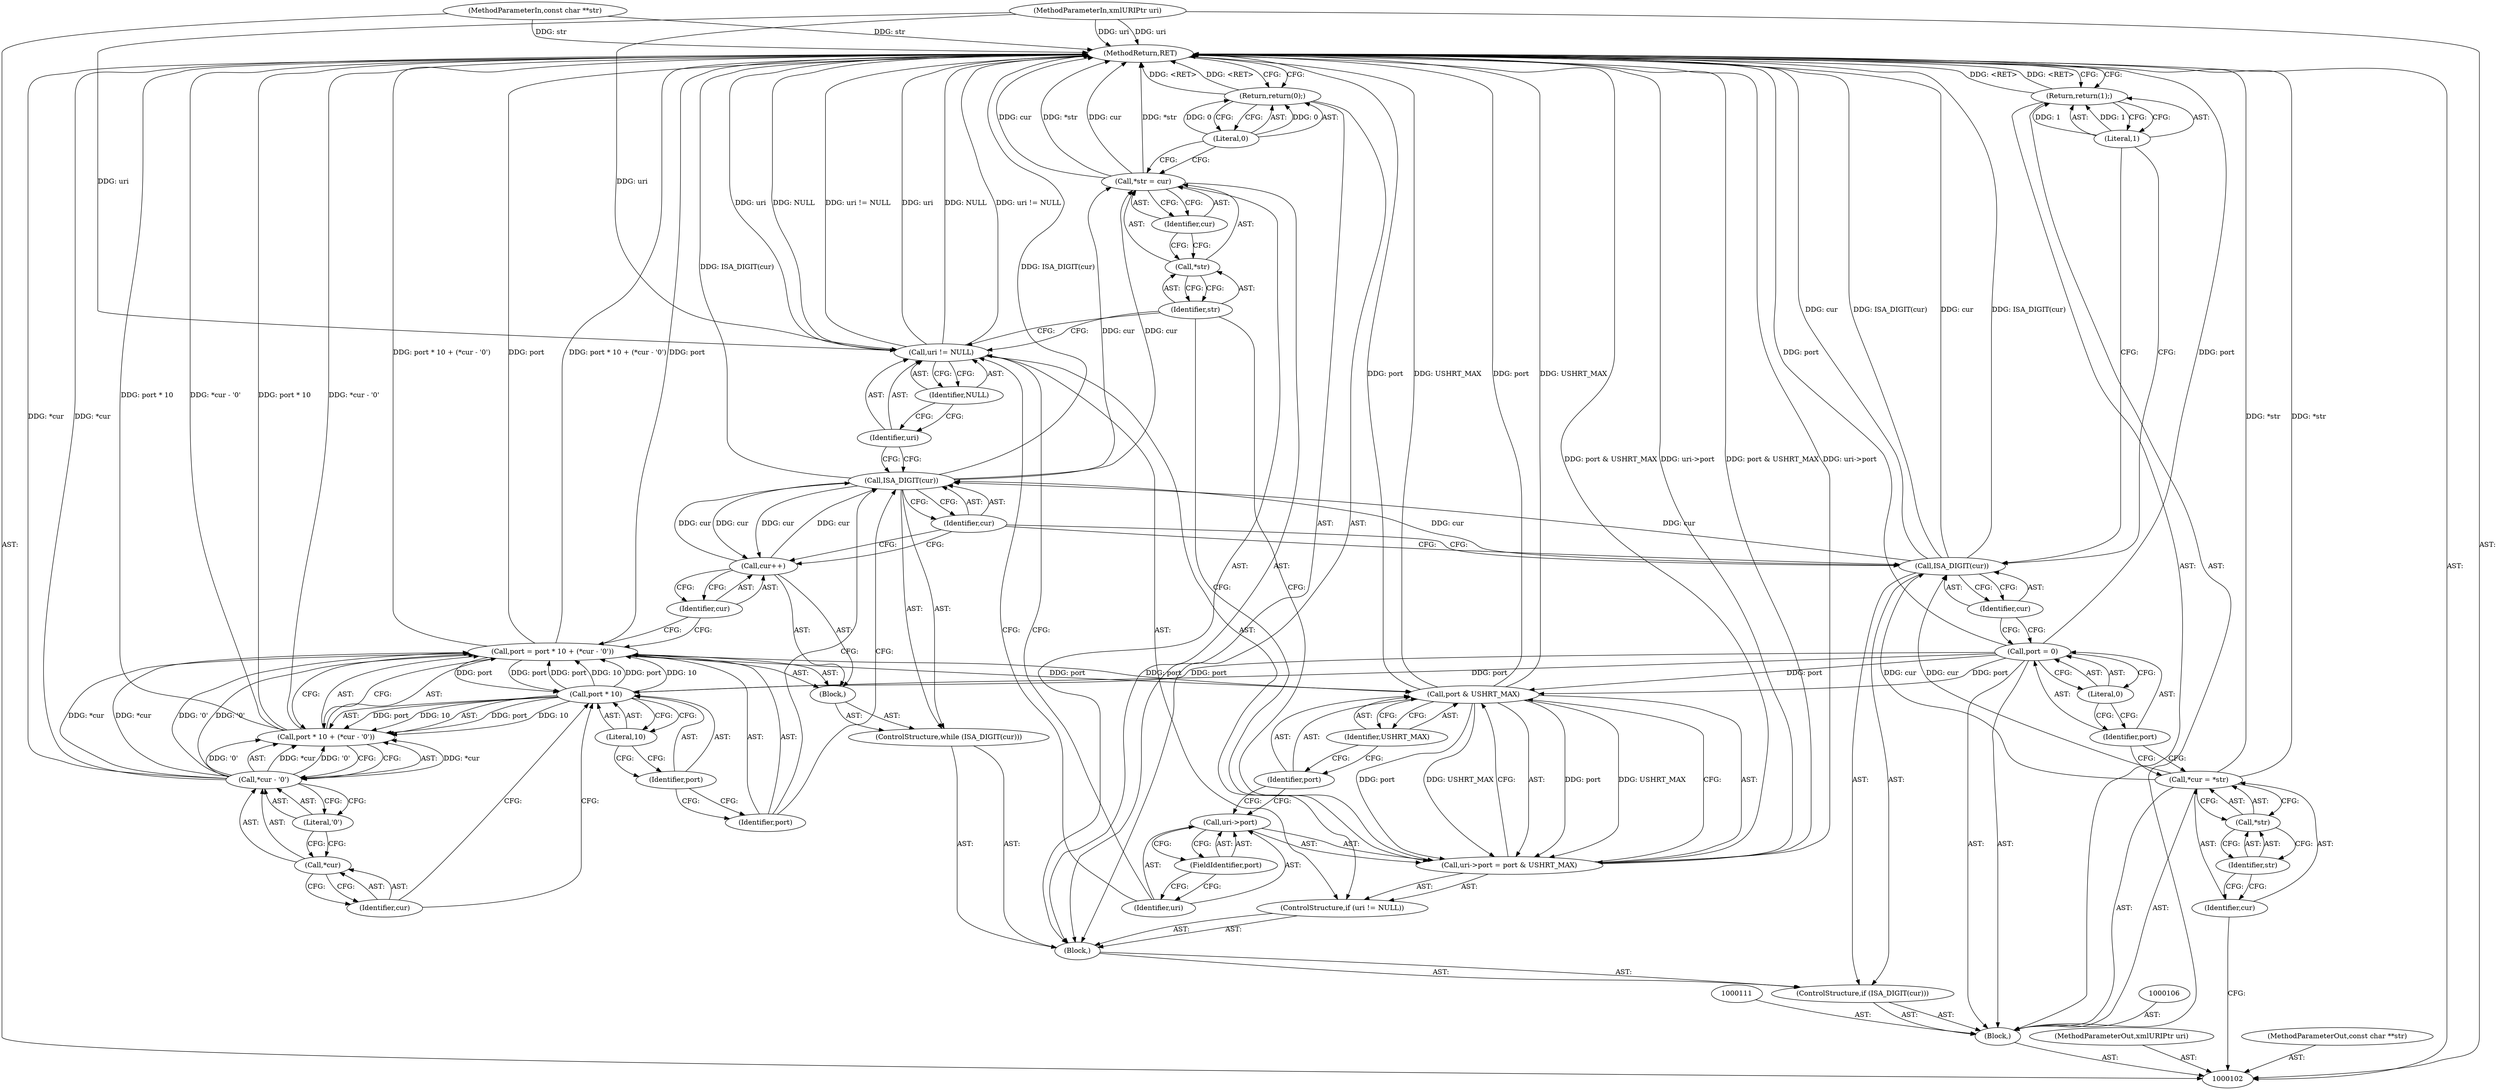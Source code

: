 digraph "0_Android_51e0cb2e5ec18eaf6fb331bc573ff27b743898f4" {
"1000154" [label="(MethodReturn,RET)"];
"1000103" [label="(MethodParameterIn,xmlURIPtr uri)"];
"1000211" [label="(MethodParameterOut,xmlURIPtr uri)"];
"1000104" [label="(MethodParameterIn,const char **str)"];
"1000212" [label="(MethodParameterOut,const char **str)"];
"1000133" [label="(Call,cur++)"];
"1000134" [label="(Identifier,cur)"];
"1000138" [label="(Identifier,NULL)"];
"1000135" [label="(ControlStructure,if (uri != NULL))"];
"1000136" [label="(Call,uri != NULL)"];
"1000137" [label="(Identifier,uri)"];
"1000142" [label="(FieldIdentifier,port)"];
"1000143" [label="(Call,port & USHRT_MAX)"];
"1000144" [label="(Identifier,port)"];
"1000145" [label="(Identifier,USHRT_MAX)"];
"1000139" [label="(Call,uri->port = port & USHRT_MAX)"];
"1000140" [label="(Call,uri->port)"];
"1000141" [label="(Identifier,uri)"];
"1000146" [label="(Call,*str = cur)"];
"1000147" [label="(Call,*str)"];
"1000148" [label="(Identifier,str)"];
"1000149" [label="(Identifier,cur)"];
"1000150" [label="(Return,return(0);)"];
"1000151" [label="(Literal,0)"];
"1000152" [label="(Return,return(1);)"];
"1000153" [label="(Literal,1)"];
"1000105" [label="(Block,)"];
"1000107" [label="(Call,*cur = *str)"];
"1000108" [label="(Identifier,cur)"];
"1000109" [label="(Call,*str)"];
"1000110" [label="(Identifier,str)"];
"1000112" [label="(Call,port = 0)"];
"1000113" [label="(Identifier,port)"];
"1000114" [label="(Literal,0)"];
"1000115" [label="(ControlStructure,if (ISA_DIGIT(cur)))"];
"1000117" [label="(Identifier,cur)"];
"1000118" [label="(Block,)"];
"1000116" [label="(Call,ISA_DIGIT(cur))"];
"1000119" [label="(ControlStructure,while (ISA_DIGIT(cur)))"];
"1000121" [label="(Identifier,cur)"];
"1000122" [label="(Block,)"];
"1000120" [label="(Call,ISA_DIGIT(cur))"];
"1000125" [label="(Call,port * 10 + (*cur - '0'))"];
"1000126" [label="(Call,port * 10)"];
"1000127" [label="(Identifier,port)"];
"1000128" [label="(Literal,10)"];
"1000129" [label="(Call,*cur - '0')"];
"1000130" [label="(Call,*cur)"];
"1000131" [label="(Identifier,cur)"];
"1000132" [label="(Literal,'0')"];
"1000123" [label="(Call,port = port * 10 + (*cur - '0'))"];
"1000124" [label="(Identifier,port)"];
"1000154" -> "1000102"  [label="AST: "];
"1000154" -> "1000150"  [label="CFG: "];
"1000154" -> "1000152"  [label="CFG: "];
"1000152" -> "1000154"  [label="DDG: <RET>"];
"1000150" -> "1000154"  [label="DDG: <RET>"];
"1000116" -> "1000154"  [label="DDG: cur"];
"1000116" -> "1000154"  [label="DDG: ISA_DIGIT(cur)"];
"1000123" -> "1000154"  [label="DDG: port * 10 + (*cur - '0')"];
"1000123" -> "1000154"  [label="DDG: port"];
"1000104" -> "1000154"  [label="DDG: str"];
"1000139" -> "1000154"  [label="DDG: uri->port"];
"1000139" -> "1000154"  [label="DDG: port & USHRT_MAX"];
"1000146" -> "1000154"  [label="DDG: cur"];
"1000146" -> "1000154"  [label="DDG: *str"];
"1000136" -> "1000154"  [label="DDG: NULL"];
"1000136" -> "1000154"  [label="DDG: uri != NULL"];
"1000136" -> "1000154"  [label="DDG: uri"];
"1000129" -> "1000154"  [label="DDG: *cur"];
"1000125" -> "1000154"  [label="DDG: port * 10"];
"1000125" -> "1000154"  [label="DDG: *cur - '0'"];
"1000103" -> "1000154"  [label="DDG: uri"];
"1000143" -> "1000154"  [label="DDG: port"];
"1000143" -> "1000154"  [label="DDG: USHRT_MAX"];
"1000112" -> "1000154"  [label="DDG: port"];
"1000120" -> "1000154"  [label="DDG: ISA_DIGIT(cur)"];
"1000107" -> "1000154"  [label="DDG: *str"];
"1000103" -> "1000102"  [label="AST: "];
"1000103" -> "1000154"  [label="DDG: uri"];
"1000103" -> "1000136"  [label="DDG: uri"];
"1000211" -> "1000102"  [label="AST: "];
"1000104" -> "1000102"  [label="AST: "];
"1000104" -> "1000154"  [label="DDG: str"];
"1000212" -> "1000102"  [label="AST: "];
"1000133" -> "1000122"  [label="AST: "];
"1000133" -> "1000134"  [label="CFG: "];
"1000134" -> "1000133"  [label="AST: "];
"1000121" -> "1000133"  [label="CFG: "];
"1000133" -> "1000120"  [label="DDG: cur"];
"1000120" -> "1000133"  [label="DDG: cur"];
"1000134" -> "1000133"  [label="AST: "];
"1000134" -> "1000123"  [label="CFG: "];
"1000133" -> "1000134"  [label="CFG: "];
"1000138" -> "1000136"  [label="AST: "];
"1000138" -> "1000137"  [label="CFG: "];
"1000136" -> "1000138"  [label="CFG: "];
"1000135" -> "1000118"  [label="AST: "];
"1000136" -> "1000135"  [label="AST: "];
"1000139" -> "1000135"  [label="AST: "];
"1000136" -> "1000135"  [label="AST: "];
"1000136" -> "1000138"  [label="CFG: "];
"1000137" -> "1000136"  [label="AST: "];
"1000138" -> "1000136"  [label="AST: "];
"1000141" -> "1000136"  [label="CFG: "];
"1000148" -> "1000136"  [label="CFG: "];
"1000136" -> "1000154"  [label="DDG: NULL"];
"1000136" -> "1000154"  [label="DDG: uri != NULL"];
"1000136" -> "1000154"  [label="DDG: uri"];
"1000103" -> "1000136"  [label="DDG: uri"];
"1000137" -> "1000136"  [label="AST: "];
"1000137" -> "1000120"  [label="CFG: "];
"1000138" -> "1000137"  [label="CFG: "];
"1000142" -> "1000140"  [label="AST: "];
"1000142" -> "1000141"  [label="CFG: "];
"1000140" -> "1000142"  [label="CFG: "];
"1000143" -> "1000139"  [label="AST: "];
"1000143" -> "1000145"  [label="CFG: "];
"1000144" -> "1000143"  [label="AST: "];
"1000145" -> "1000143"  [label="AST: "];
"1000139" -> "1000143"  [label="CFG: "];
"1000143" -> "1000154"  [label="DDG: port"];
"1000143" -> "1000154"  [label="DDG: USHRT_MAX"];
"1000143" -> "1000139"  [label="DDG: port"];
"1000143" -> "1000139"  [label="DDG: USHRT_MAX"];
"1000112" -> "1000143"  [label="DDG: port"];
"1000123" -> "1000143"  [label="DDG: port"];
"1000144" -> "1000143"  [label="AST: "];
"1000144" -> "1000140"  [label="CFG: "];
"1000145" -> "1000144"  [label="CFG: "];
"1000145" -> "1000143"  [label="AST: "];
"1000145" -> "1000144"  [label="CFG: "];
"1000143" -> "1000145"  [label="CFG: "];
"1000139" -> "1000135"  [label="AST: "];
"1000139" -> "1000143"  [label="CFG: "];
"1000140" -> "1000139"  [label="AST: "];
"1000143" -> "1000139"  [label="AST: "];
"1000148" -> "1000139"  [label="CFG: "];
"1000139" -> "1000154"  [label="DDG: uri->port"];
"1000139" -> "1000154"  [label="DDG: port & USHRT_MAX"];
"1000143" -> "1000139"  [label="DDG: port"];
"1000143" -> "1000139"  [label="DDG: USHRT_MAX"];
"1000140" -> "1000139"  [label="AST: "];
"1000140" -> "1000142"  [label="CFG: "];
"1000141" -> "1000140"  [label="AST: "];
"1000142" -> "1000140"  [label="AST: "];
"1000144" -> "1000140"  [label="CFG: "];
"1000141" -> "1000140"  [label="AST: "];
"1000141" -> "1000136"  [label="CFG: "];
"1000142" -> "1000141"  [label="CFG: "];
"1000146" -> "1000118"  [label="AST: "];
"1000146" -> "1000149"  [label="CFG: "];
"1000147" -> "1000146"  [label="AST: "];
"1000149" -> "1000146"  [label="AST: "];
"1000151" -> "1000146"  [label="CFG: "];
"1000146" -> "1000154"  [label="DDG: cur"];
"1000146" -> "1000154"  [label="DDG: *str"];
"1000120" -> "1000146"  [label="DDG: cur"];
"1000147" -> "1000146"  [label="AST: "];
"1000147" -> "1000148"  [label="CFG: "];
"1000148" -> "1000147"  [label="AST: "];
"1000149" -> "1000147"  [label="CFG: "];
"1000148" -> "1000147"  [label="AST: "];
"1000148" -> "1000139"  [label="CFG: "];
"1000148" -> "1000136"  [label="CFG: "];
"1000147" -> "1000148"  [label="CFG: "];
"1000149" -> "1000146"  [label="AST: "];
"1000149" -> "1000147"  [label="CFG: "];
"1000146" -> "1000149"  [label="CFG: "];
"1000150" -> "1000118"  [label="AST: "];
"1000150" -> "1000151"  [label="CFG: "];
"1000151" -> "1000150"  [label="AST: "];
"1000154" -> "1000150"  [label="CFG: "];
"1000150" -> "1000154"  [label="DDG: <RET>"];
"1000151" -> "1000150"  [label="DDG: 0"];
"1000151" -> "1000150"  [label="AST: "];
"1000151" -> "1000146"  [label="CFG: "];
"1000150" -> "1000151"  [label="CFG: "];
"1000151" -> "1000150"  [label="DDG: 0"];
"1000152" -> "1000105"  [label="AST: "];
"1000152" -> "1000153"  [label="CFG: "];
"1000153" -> "1000152"  [label="AST: "];
"1000154" -> "1000152"  [label="CFG: "];
"1000152" -> "1000154"  [label="DDG: <RET>"];
"1000153" -> "1000152"  [label="DDG: 1"];
"1000153" -> "1000152"  [label="AST: "];
"1000153" -> "1000116"  [label="CFG: "];
"1000152" -> "1000153"  [label="CFG: "];
"1000153" -> "1000152"  [label="DDG: 1"];
"1000105" -> "1000102"  [label="AST: "];
"1000106" -> "1000105"  [label="AST: "];
"1000107" -> "1000105"  [label="AST: "];
"1000111" -> "1000105"  [label="AST: "];
"1000112" -> "1000105"  [label="AST: "];
"1000115" -> "1000105"  [label="AST: "];
"1000152" -> "1000105"  [label="AST: "];
"1000107" -> "1000105"  [label="AST: "];
"1000107" -> "1000109"  [label="CFG: "];
"1000108" -> "1000107"  [label="AST: "];
"1000109" -> "1000107"  [label="AST: "];
"1000113" -> "1000107"  [label="CFG: "];
"1000107" -> "1000154"  [label="DDG: *str"];
"1000107" -> "1000116"  [label="DDG: cur"];
"1000108" -> "1000107"  [label="AST: "];
"1000108" -> "1000102"  [label="CFG: "];
"1000110" -> "1000108"  [label="CFG: "];
"1000109" -> "1000107"  [label="AST: "];
"1000109" -> "1000110"  [label="CFG: "];
"1000110" -> "1000109"  [label="AST: "];
"1000107" -> "1000109"  [label="CFG: "];
"1000110" -> "1000109"  [label="AST: "];
"1000110" -> "1000108"  [label="CFG: "];
"1000109" -> "1000110"  [label="CFG: "];
"1000112" -> "1000105"  [label="AST: "];
"1000112" -> "1000114"  [label="CFG: "];
"1000113" -> "1000112"  [label="AST: "];
"1000114" -> "1000112"  [label="AST: "];
"1000117" -> "1000112"  [label="CFG: "];
"1000112" -> "1000154"  [label="DDG: port"];
"1000112" -> "1000126"  [label="DDG: port"];
"1000112" -> "1000143"  [label="DDG: port"];
"1000113" -> "1000112"  [label="AST: "];
"1000113" -> "1000107"  [label="CFG: "];
"1000114" -> "1000113"  [label="CFG: "];
"1000114" -> "1000112"  [label="AST: "];
"1000114" -> "1000113"  [label="CFG: "];
"1000112" -> "1000114"  [label="CFG: "];
"1000115" -> "1000105"  [label="AST: "];
"1000116" -> "1000115"  [label="AST: "];
"1000118" -> "1000115"  [label="AST: "];
"1000117" -> "1000116"  [label="AST: "];
"1000117" -> "1000112"  [label="CFG: "];
"1000116" -> "1000117"  [label="CFG: "];
"1000118" -> "1000115"  [label="AST: "];
"1000119" -> "1000118"  [label="AST: "];
"1000135" -> "1000118"  [label="AST: "];
"1000146" -> "1000118"  [label="AST: "];
"1000150" -> "1000118"  [label="AST: "];
"1000116" -> "1000115"  [label="AST: "];
"1000116" -> "1000117"  [label="CFG: "];
"1000117" -> "1000116"  [label="AST: "];
"1000121" -> "1000116"  [label="CFG: "];
"1000153" -> "1000116"  [label="CFG: "];
"1000116" -> "1000154"  [label="DDG: cur"];
"1000116" -> "1000154"  [label="DDG: ISA_DIGIT(cur)"];
"1000107" -> "1000116"  [label="DDG: cur"];
"1000116" -> "1000120"  [label="DDG: cur"];
"1000119" -> "1000118"  [label="AST: "];
"1000120" -> "1000119"  [label="AST: "];
"1000122" -> "1000119"  [label="AST: "];
"1000121" -> "1000120"  [label="AST: "];
"1000121" -> "1000116"  [label="CFG: "];
"1000121" -> "1000133"  [label="CFG: "];
"1000120" -> "1000121"  [label="CFG: "];
"1000122" -> "1000119"  [label="AST: "];
"1000123" -> "1000122"  [label="AST: "];
"1000133" -> "1000122"  [label="AST: "];
"1000120" -> "1000119"  [label="AST: "];
"1000120" -> "1000121"  [label="CFG: "];
"1000121" -> "1000120"  [label="AST: "];
"1000124" -> "1000120"  [label="CFG: "];
"1000137" -> "1000120"  [label="CFG: "];
"1000120" -> "1000154"  [label="DDG: ISA_DIGIT(cur)"];
"1000116" -> "1000120"  [label="DDG: cur"];
"1000133" -> "1000120"  [label="DDG: cur"];
"1000120" -> "1000133"  [label="DDG: cur"];
"1000120" -> "1000146"  [label="DDG: cur"];
"1000125" -> "1000123"  [label="AST: "];
"1000125" -> "1000129"  [label="CFG: "];
"1000126" -> "1000125"  [label="AST: "];
"1000129" -> "1000125"  [label="AST: "];
"1000123" -> "1000125"  [label="CFG: "];
"1000125" -> "1000154"  [label="DDG: port * 10"];
"1000125" -> "1000154"  [label="DDG: *cur - '0'"];
"1000126" -> "1000125"  [label="DDG: port"];
"1000126" -> "1000125"  [label="DDG: 10"];
"1000129" -> "1000125"  [label="DDG: *cur"];
"1000129" -> "1000125"  [label="DDG: '0'"];
"1000126" -> "1000125"  [label="AST: "];
"1000126" -> "1000128"  [label="CFG: "];
"1000127" -> "1000126"  [label="AST: "];
"1000128" -> "1000126"  [label="AST: "];
"1000131" -> "1000126"  [label="CFG: "];
"1000126" -> "1000123"  [label="DDG: port"];
"1000126" -> "1000123"  [label="DDG: 10"];
"1000126" -> "1000125"  [label="DDG: port"];
"1000126" -> "1000125"  [label="DDG: 10"];
"1000112" -> "1000126"  [label="DDG: port"];
"1000123" -> "1000126"  [label="DDG: port"];
"1000127" -> "1000126"  [label="AST: "];
"1000127" -> "1000124"  [label="CFG: "];
"1000128" -> "1000127"  [label="CFG: "];
"1000128" -> "1000126"  [label="AST: "];
"1000128" -> "1000127"  [label="CFG: "];
"1000126" -> "1000128"  [label="CFG: "];
"1000129" -> "1000125"  [label="AST: "];
"1000129" -> "1000132"  [label="CFG: "];
"1000130" -> "1000129"  [label="AST: "];
"1000132" -> "1000129"  [label="AST: "];
"1000125" -> "1000129"  [label="CFG: "];
"1000129" -> "1000154"  [label="DDG: *cur"];
"1000129" -> "1000123"  [label="DDG: *cur"];
"1000129" -> "1000123"  [label="DDG: '0'"];
"1000129" -> "1000125"  [label="DDG: *cur"];
"1000129" -> "1000125"  [label="DDG: '0'"];
"1000130" -> "1000129"  [label="AST: "];
"1000130" -> "1000131"  [label="CFG: "];
"1000131" -> "1000130"  [label="AST: "];
"1000132" -> "1000130"  [label="CFG: "];
"1000131" -> "1000130"  [label="AST: "];
"1000131" -> "1000126"  [label="CFG: "];
"1000130" -> "1000131"  [label="CFG: "];
"1000132" -> "1000129"  [label="AST: "];
"1000132" -> "1000130"  [label="CFG: "];
"1000129" -> "1000132"  [label="CFG: "];
"1000123" -> "1000122"  [label="AST: "];
"1000123" -> "1000125"  [label="CFG: "];
"1000124" -> "1000123"  [label="AST: "];
"1000125" -> "1000123"  [label="AST: "];
"1000134" -> "1000123"  [label="CFG: "];
"1000123" -> "1000154"  [label="DDG: port * 10 + (*cur - '0')"];
"1000123" -> "1000154"  [label="DDG: port"];
"1000126" -> "1000123"  [label="DDG: port"];
"1000126" -> "1000123"  [label="DDG: 10"];
"1000129" -> "1000123"  [label="DDG: *cur"];
"1000129" -> "1000123"  [label="DDG: '0'"];
"1000123" -> "1000126"  [label="DDG: port"];
"1000123" -> "1000143"  [label="DDG: port"];
"1000124" -> "1000123"  [label="AST: "];
"1000124" -> "1000120"  [label="CFG: "];
"1000127" -> "1000124"  [label="CFG: "];
}
